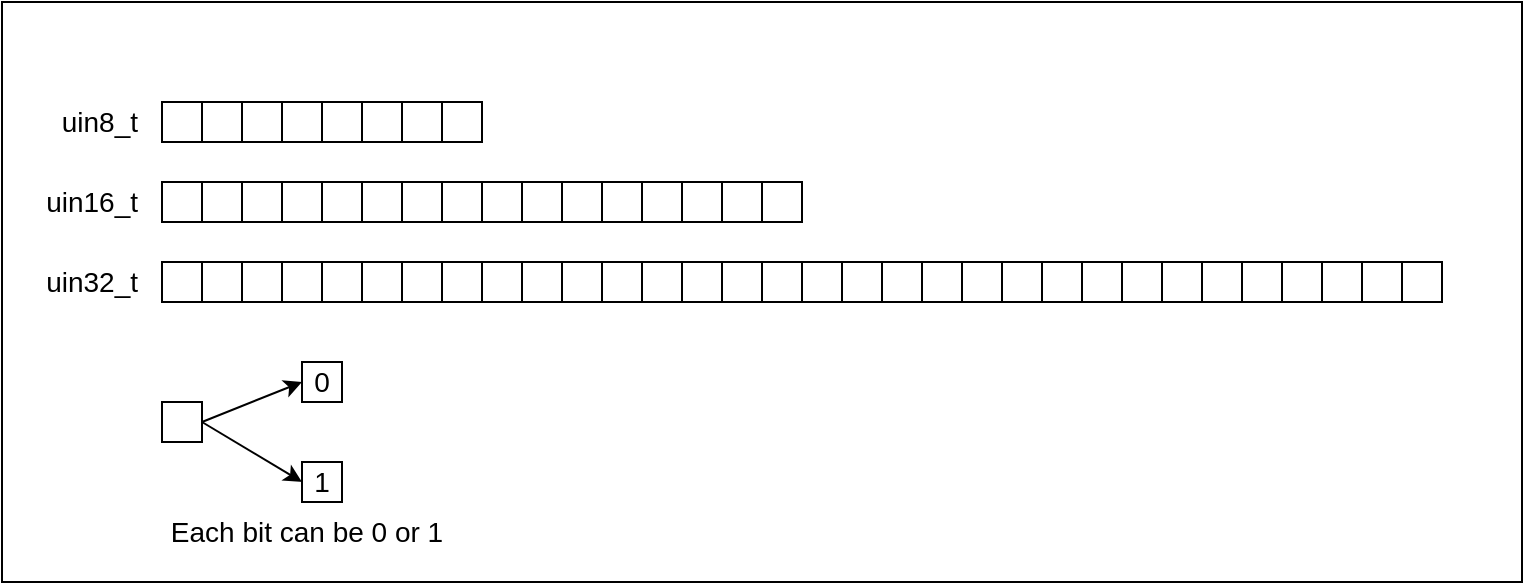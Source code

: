 <mxfile version="20.8.20" type="device"><diagram name="Page-1" id="4PCWjBSurxBVD5aBCst1"><mxGraphModel dx="1114" dy="578" grid="1" gridSize="10" guides="1" tooltips="1" connect="1" arrows="1" fold="1" page="1" pageScale="1" pageWidth="850" pageHeight="1100" math="0" shadow="0"><root><mxCell id="0"/><mxCell id="1" parent="0"/><mxCell id="AHR2nnYiNMatA7-mX4rD-439" value="" style="rounded=0;whiteSpace=wrap;html=1;labelBackgroundColor=none;fontSize=14;fontColor=#000000;" vertex="1" parent="1"><mxGeometry x="200" y="330" width="760" height="290" as="geometry"/></mxCell><mxCell id="AHR2nnYiNMatA7-mX4rD-221" value="" style="rounded=0;whiteSpace=wrap;html=1;labelBackgroundColor=none;fontSize=14;fontColor=#000000;" vertex="1" parent="1"><mxGeometry x="420" y="380" width="20" height="20" as="geometry"/></mxCell><mxCell id="AHR2nnYiNMatA7-mX4rD-222" value="" style="rounded=0;whiteSpace=wrap;html=1;labelBackgroundColor=none;fontSize=14;fontColor=#000000;" vertex="1" parent="1"><mxGeometry x="400" y="380" width="20" height="20" as="geometry"/></mxCell><mxCell id="AHR2nnYiNMatA7-mX4rD-223" value="" style="rounded=0;whiteSpace=wrap;html=1;labelBackgroundColor=none;fontSize=14;fontColor=#000000;" vertex="1" parent="1"><mxGeometry x="380" y="380" width="20" height="20" as="geometry"/></mxCell><mxCell id="AHR2nnYiNMatA7-mX4rD-224" value="" style="rounded=0;whiteSpace=wrap;html=1;labelBackgroundColor=none;fontSize=14;fontColor=#000000;" vertex="1" parent="1"><mxGeometry x="360" y="380" width="20" height="20" as="geometry"/></mxCell><mxCell id="AHR2nnYiNMatA7-mX4rD-225" value="" style="rounded=0;whiteSpace=wrap;html=1;labelBackgroundColor=none;fontSize=14;fontColor=#000000;" vertex="1" parent="1"><mxGeometry x="340" y="380" width="20" height="20" as="geometry"/></mxCell><mxCell id="AHR2nnYiNMatA7-mX4rD-226" value="" style="rounded=0;whiteSpace=wrap;html=1;labelBackgroundColor=none;fontSize=14;fontColor=#000000;" vertex="1" parent="1"><mxGeometry x="320" y="380" width="20" height="20" as="geometry"/></mxCell><mxCell id="AHR2nnYiNMatA7-mX4rD-227" value="" style="rounded=0;whiteSpace=wrap;html=1;labelBackgroundColor=none;fontSize=14;fontColor=#000000;" vertex="1" parent="1"><mxGeometry x="300" y="380" width="20" height="20" as="geometry"/></mxCell><mxCell id="AHR2nnYiNMatA7-mX4rD-228" value="" style="rounded=0;whiteSpace=wrap;html=1;labelBackgroundColor=none;fontSize=14;fontColor=#000000;" vertex="1" parent="1"><mxGeometry x="280" y="380" width="20" height="20" as="geometry"/></mxCell><mxCell id="AHR2nnYiNMatA7-mX4rD-254" value="" style="rounded=0;whiteSpace=wrap;html=1;labelBackgroundColor=none;fontSize=14;fontColor=#000000;" vertex="1" parent="1"><mxGeometry x="420" y="420" width="20" height="20" as="geometry"/></mxCell><mxCell id="AHR2nnYiNMatA7-mX4rD-255" value="" style="rounded=0;whiteSpace=wrap;html=1;labelBackgroundColor=none;fontSize=14;fontColor=#000000;" vertex="1" parent="1"><mxGeometry x="400" y="420" width="20" height="20" as="geometry"/></mxCell><mxCell id="AHR2nnYiNMatA7-mX4rD-256" value="" style="rounded=0;whiteSpace=wrap;html=1;labelBackgroundColor=none;fontSize=14;fontColor=#000000;" vertex="1" parent="1"><mxGeometry x="380" y="420" width="20" height="20" as="geometry"/></mxCell><mxCell id="AHR2nnYiNMatA7-mX4rD-257" value="" style="rounded=0;whiteSpace=wrap;html=1;labelBackgroundColor=none;fontSize=14;fontColor=#000000;" vertex="1" parent="1"><mxGeometry x="360" y="420" width="20" height="20" as="geometry"/></mxCell><mxCell id="AHR2nnYiNMatA7-mX4rD-258" value="" style="rounded=0;whiteSpace=wrap;html=1;labelBackgroundColor=none;fontSize=14;fontColor=#000000;" vertex="1" parent="1"><mxGeometry x="340" y="420" width="20" height="20" as="geometry"/></mxCell><mxCell id="AHR2nnYiNMatA7-mX4rD-259" value="" style="rounded=0;whiteSpace=wrap;html=1;labelBackgroundColor=none;fontSize=14;fontColor=#000000;" vertex="1" parent="1"><mxGeometry x="320" y="420" width="20" height="20" as="geometry"/></mxCell><mxCell id="AHR2nnYiNMatA7-mX4rD-260" value="" style="rounded=0;whiteSpace=wrap;html=1;labelBackgroundColor=none;fontSize=14;fontColor=#000000;" vertex="1" parent="1"><mxGeometry x="300" y="420" width="20" height="20" as="geometry"/></mxCell><mxCell id="AHR2nnYiNMatA7-mX4rD-261" value="" style="rounded=0;whiteSpace=wrap;html=1;labelBackgroundColor=none;fontSize=14;fontColor=#000000;" vertex="1" parent="1"><mxGeometry x="280" y="420" width="20" height="20" as="geometry"/></mxCell><mxCell id="AHR2nnYiNMatA7-mX4rD-262" value="" style="rounded=0;whiteSpace=wrap;html=1;labelBackgroundColor=none;fontSize=14;fontColor=#000000;" vertex="1" parent="1"><mxGeometry x="580" y="420" width="20" height="20" as="geometry"/></mxCell><mxCell id="AHR2nnYiNMatA7-mX4rD-263" value="" style="rounded=0;whiteSpace=wrap;html=1;labelBackgroundColor=none;fontSize=14;fontColor=#000000;" vertex="1" parent="1"><mxGeometry x="560" y="420" width="20" height="20" as="geometry"/></mxCell><mxCell id="AHR2nnYiNMatA7-mX4rD-264" value="" style="rounded=0;whiteSpace=wrap;html=1;labelBackgroundColor=none;fontSize=14;fontColor=#000000;" vertex="1" parent="1"><mxGeometry x="540" y="420" width="20" height="20" as="geometry"/></mxCell><mxCell id="AHR2nnYiNMatA7-mX4rD-265" value="" style="rounded=0;whiteSpace=wrap;html=1;labelBackgroundColor=none;fontSize=14;fontColor=#000000;" vertex="1" parent="1"><mxGeometry x="520" y="420" width="20" height="20" as="geometry"/></mxCell><mxCell id="AHR2nnYiNMatA7-mX4rD-266" value="" style="rounded=0;whiteSpace=wrap;html=1;labelBackgroundColor=none;fontSize=14;fontColor=#000000;" vertex="1" parent="1"><mxGeometry x="500" y="420" width="20" height="20" as="geometry"/></mxCell><mxCell id="AHR2nnYiNMatA7-mX4rD-267" value="" style="rounded=0;whiteSpace=wrap;html=1;labelBackgroundColor=none;fontSize=14;fontColor=#000000;" vertex="1" parent="1"><mxGeometry x="480" y="420" width="20" height="20" as="geometry"/></mxCell><mxCell id="AHR2nnYiNMatA7-mX4rD-268" value="" style="rounded=0;whiteSpace=wrap;html=1;labelBackgroundColor=none;fontSize=14;fontColor=#000000;" vertex="1" parent="1"><mxGeometry x="460" y="420" width="20" height="20" as="geometry"/></mxCell><mxCell id="AHR2nnYiNMatA7-mX4rD-269" value="" style="rounded=0;whiteSpace=wrap;html=1;labelBackgroundColor=none;fontSize=14;fontColor=#000000;" vertex="1" parent="1"><mxGeometry x="440" y="420" width="20" height="20" as="geometry"/></mxCell><mxCell id="AHR2nnYiNMatA7-mX4rD-334" value="" style="rounded=0;whiteSpace=wrap;html=1;labelBackgroundColor=none;fontSize=14;fontColor=#000000;" vertex="1" parent="1"><mxGeometry x="420" y="460" width="20" height="20" as="geometry"/></mxCell><mxCell id="AHR2nnYiNMatA7-mX4rD-335" value="" style="rounded=0;whiteSpace=wrap;html=1;labelBackgroundColor=none;fontSize=14;fontColor=#000000;" vertex="1" parent="1"><mxGeometry x="400" y="460" width="20" height="20" as="geometry"/></mxCell><mxCell id="AHR2nnYiNMatA7-mX4rD-336" value="" style="rounded=0;whiteSpace=wrap;html=1;labelBackgroundColor=none;fontSize=14;fontColor=#000000;" vertex="1" parent="1"><mxGeometry x="380" y="460" width="20" height="20" as="geometry"/></mxCell><mxCell id="AHR2nnYiNMatA7-mX4rD-337" value="" style="rounded=0;whiteSpace=wrap;html=1;labelBackgroundColor=none;fontSize=14;fontColor=#000000;" vertex="1" parent="1"><mxGeometry x="360" y="460" width="20" height="20" as="geometry"/></mxCell><mxCell id="AHR2nnYiNMatA7-mX4rD-338" value="" style="rounded=0;whiteSpace=wrap;html=1;labelBackgroundColor=none;fontSize=14;fontColor=#000000;" vertex="1" parent="1"><mxGeometry x="340" y="460" width="20" height="20" as="geometry"/></mxCell><mxCell id="AHR2nnYiNMatA7-mX4rD-339" value="" style="rounded=0;whiteSpace=wrap;html=1;labelBackgroundColor=none;fontSize=14;fontColor=#000000;" vertex="1" parent="1"><mxGeometry x="320" y="460" width="20" height="20" as="geometry"/></mxCell><mxCell id="AHR2nnYiNMatA7-mX4rD-340" value="" style="rounded=0;whiteSpace=wrap;html=1;labelBackgroundColor=none;fontSize=14;fontColor=#000000;" vertex="1" parent="1"><mxGeometry x="300" y="460" width="20" height="20" as="geometry"/></mxCell><mxCell id="AHR2nnYiNMatA7-mX4rD-341" value="" style="rounded=0;whiteSpace=wrap;html=1;labelBackgroundColor=none;fontSize=14;fontColor=#000000;" vertex="1" parent="1"><mxGeometry x="280" y="460" width="20" height="20" as="geometry"/></mxCell><mxCell id="AHR2nnYiNMatA7-mX4rD-342" value="" style="rounded=0;whiteSpace=wrap;html=1;labelBackgroundColor=none;fontSize=14;fontColor=#000000;" vertex="1" parent="1"><mxGeometry x="580" y="460" width="20" height="20" as="geometry"/></mxCell><mxCell id="AHR2nnYiNMatA7-mX4rD-343" value="" style="rounded=0;whiteSpace=wrap;html=1;labelBackgroundColor=none;fontSize=14;fontColor=#000000;" vertex="1" parent="1"><mxGeometry x="560" y="460" width="20" height="20" as="geometry"/></mxCell><mxCell id="AHR2nnYiNMatA7-mX4rD-344" value="" style="rounded=0;whiteSpace=wrap;html=1;labelBackgroundColor=none;fontSize=14;fontColor=#000000;" vertex="1" parent="1"><mxGeometry x="540" y="460" width="20" height="20" as="geometry"/></mxCell><mxCell id="AHR2nnYiNMatA7-mX4rD-345" value="" style="rounded=0;whiteSpace=wrap;html=1;labelBackgroundColor=none;fontSize=14;fontColor=#000000;" vertex="1" parent="1"><mxGeometry x="520" y="460" width="20" height="20" as="geometry"/></mxCell><mxCell id="AHR2nnYiNMatA7-mX4rD-346" value="" style="rounded=0;whiteSpace=wrap;html=1;labelBackgroundColor=none;fontSize=14;fontColor=#000000;" vertex="1" parent="1"><mxGeometry x="500" y="460" width="20" height="20" as="geometry"/></mxCell><mxCell id="AHR2nnYiNMatA7-mX4rD-347" value="" style="rounded=0;whiteSpace=wrap;html=1;labelBackgroundColor=none;fontSize=14;fontColor=#000000;" vertex="1" parent="1"><mxGeometry x="480" y="460" width="20" height="20" as="geometry"/></mxCell><mxCell id="AHR2nnYiNMatA7-mX4rD-348" value="" style="rounded=0;whiteSpace=wrap;html=1;labelBackgroundColor=none;fontSize=14;fontColor=#000000;" vertex="1" parent="1"><mxGeometry x="460" y="460" width="20" height="20" as="geometry"/></mxCell><mxCell id="AHR2nnYiNMatA7-mX4rD-349" value="" style="rounded=0;whiteSpace=wrap;html=1;labelBackgroundColor=none;fontSize=14;fontColor=#000000;" vertex="1" parent="1"><mxGeometry x="440" y="460" width="20" height="20" as="geometry"/></mxCell><mxCell id="AHR2nnYiNMatA7-mX4rD-350" value="" style="rounded=0;whiteSpace=wrap;html=1;labelBackgroundColor=none;fontSize=14;fontColor=#000000;" vertex="1" parent="1"><mxGeometry x="740" y="460" width="20" height="20" as="geometry"/></mxCell><mxCell id="AHR2nnYiNMatA7-mX4rD-351" value="" style="rounded=0;whiteSpace=wrap;html=1;labelBackgroundColor=none;fontSize=14;fontColor=#000000;" vertex="1" parent="1"><mxGeometry x="720" y="460" width="20" height="20" as="geometry"/></mxCell><mxCell id="AHR2nnYiNMatA7-mX4rD-352" value="" style="rounded=0;whiteSpace=wrap;html=1;labelBackgroundColor=none;fontSize=14;fontColor=#000000;" vertex="1" parent="1"><mxGeometry x="700" y="460" width="20" height="20" as="geometry"/></mxCell><mxCell id="AHR2nnYiNMatA7-mX4rD-353" value="" style="rounded=0;whiteSpace=wrap;html=1;labelBackgroundColor=none;fontSize=14;fontColor=#000000;" vertex="1" parent="1"><mxGeometry x="680" y="460" width="20" height="20" as="geometry"/></mxCell><mxCell id="AHR2nnYiNMatA7-mX4rD-354" value="" style="rounded=0;whiteSpace=wrap;html=1;labelBackgroundColor=none;fontSize=14;fontColor=#000000;" vertex="1" parent="1"><mxGeometry x="660" y="460" width="20" height="20" as="geometry"/></mxCell><mxCell id="AHR2nnYiNMatA7-mX4rD-355" value="" style="rounded=0;whiteSpace=wrap;html=1;labelBackgroundColor=none;fontSize=14;fontColor=#000000;" vertex="1" parent="1"><mxGeometry x="640" y="460" width="20" height="20" as="geometry"/></mxCell><mxCell id="AHR2nnYiNMatA7-mX4rD-356" value="" style="rounded=0;whiteSpace=wrap;html=1;labelBackgroundColor=none;fontSize=14;fontColor=#000000;" vertex="1" parent="1"><mxGeometry x="620" y="460" width="20" height="20" as="geometry"/></mxCell><mxCell id="AHR2nnYiNMatA7-mX4rD-357" value="" style="rounded=0;whiteSpace=wrap;html=1;labelBackgroundColor=none;fontSize=14;fontColor=#000000;" vertex="1" parent="1"><mxGeometry x="600" y="460" width="20" height="20" as="geometry"/></mxCell><mxCell id="AHR2nnYiNMatA7-mX4rD-358" value="" style="rounded=0;whiteSpace=wrap;html=1;labelBackgroundColor=none;fontSize=14;fontColor=#000000;" vertex="1" parent="1"><mxGeometry x="900" y="460" width="20" height="20" as="geometry"/></mxCell><mxCell id="AHR2nnYiNMatA7-mX4rD-359" value="" style="rounded=0;whiteSpace=wrap;html=1;labelBackgroundColor=none;fontSize=14;fontColor=#000000;" vertex="1" parent="1"><mxGeometry x="880" y="460" width="20" height="20" as="geometry"/></mxCell><mxCell id="AHR2nnYiNMatA7-mX4rD-360" value="" style="rounded=0;whiteSpace=wrap;html=1;labelBackgroundColor=none;fontSize=14;fontColor=#000000;" vertex="1" parent="1"><mxGeometry x="860" y="460" width="20" height="20" as="geometry"/></mxCell><mxCell id="AHR2nnYiNMatA7-mX4rD-361" value="" style="rounded=0;whiteSpace=wrap;html=1;labelBackgroundColor=none;fontSize=14;fontColor=#000000;" vertex="1" parent="1"><mxGeometry x="840" y="460" width="20" height="20" as="geometry"/></mxCell><mxCell id="AHR2nnYiNMatA7-mX4rD-362" value="" style="rounded=0;whiteSpace=wrap;html=1;labelBackgroundColor=none;fontSize=14;fontColor=#000000;" vertex="1" parent="1"><mxGeometry x="820" y="460" width="20" height="20" as="geometry"/></mxCell><mxCell id="AHR2nnYiNMatA7-mX4rD-363" value="" style="rounded=0;whiteSpace=wrap;html=1;labelBackgroundColor=none;fontSize=14;fontColor=#000000;" vertex="1" parent="1"><mxGeometry x="800" y="460" width="20" height="20" as="geometry"/></mxCell><mxCell id="AHR2nnYiNMatA7-mX4rD-364" value="" style="rounded=0;whiteSpace=wrap;html=1;labelBackgroundColor=none;fontSize=14;fontColor=#000000;" vertex="1" parent="1"><mxGeometry x="780" y="460" width="20" height="20" as="geometry"/></mxCell><mxCell id="AHR2nnYiNMatA7-mX4rD-365" value="" style="rounded=0;whiteSpace=wrap;html=1;labelBackgroundColor=none;fontSize=14;fontColor=#000000;" vertex="1" parent="1"><mxGeometry x="760" y="460" width="20" height="20" as="geometry"/></mxCell><mxCell id="AHR2nnYiNMatA7-mX4rD-430" value="&lt;div align=&quot;right&quot;&gt;uin8_t&lt;/div&gt;" style="text;html=1;strokeColor=none;fillColor=none;align=right;verticalAlign=middle;whiteSpace=wrap;rounded=0;fontSize=14;fontColor=#000000;" vertex="1" parent="1"><mxGeometry x="210" y="375" width="60" height="30" as="geometry"/></mxCell><mxCell id="AHR2nnYiNMatA7-mX4rD-431" value="&lt;div align=&quot;right&quot;&gt;uin16_t&lt;/div&gt;" style="text;html=1;strokeColor=none;fillColor=none;align=right;verticalAlign=middle;whiteSpace=wrap;rounded=0;fontSize=14;fontColor=#000000;" vertex="1" parent="1"><mxGeometry x="210" y="415" width="60" height="30" as="geometry"/></mxCell><mxCell id="AHR2nnYiNMatA7-mX4rD-432" value="&lt;div align=&quot;right&quot;&gt;uin32_t&lt;/div&gt;" style="text;html=1;strokeColor=none;fillColor=none;align=right;verticalAlign=middle;whiteSpace=wrap;rounded=0;fontSize=14;fontColor=#000000;" vertex="1" parent="1"><mxGeometry x="210" y="455" width="60" height="30" as="geometry"/></mxCell><mxCell id="AHR2nnYiNMatA7-mX4rD-433" value="" style="rounded=0;whiteSpace=wrap;html=1;labelBackgroundColor=none;fontSize=14;fontColor=#000000;" vertex="1" parent="1"><mxGeometry x="280" y="530" width="20" height="20" as="geometry"/></mxCell><mxCell id="AHR2nnYiNMatA7-mX4rD-434" value="0" style="rounded=0;whiteSpace=wrap;html=1;labelBackgroundColor=none;fontSize=14;fontColor=#000000;" vertex="1" parent="1"><mxGeometry x="350" y="510" width="20" height="20" as="geometry"/></mxCell><mxCell id="AHR2nnYiNMatA7-mX4rD-435" value="1" style="rounded=0;whiteSpace=wrap;html=1;labelBackgroundColor=none;fontSize=14;fontColor=#000000;" vertex="1" parent="1"><mxGeometry x="350" y="560" width="20" height="20" as="geometry"/></mxCell><mxCell id="AHR2nnYiNMatA7-mX4rD-436" value="" style="endArrow=classic;html=1;rounded=0;fontSize=14;fontColor=#000000;exitX=1;exitY=0.5;exitDx=0;exitDy=0;entryX=0;entryY=0.5;entryDx=0;entryDy=0;" edge="1" parent="1" source="AHR2nnYiNMatA7-mX4rD-433" target="AHR2nnYiNMatA7-mX4rD-434"><mxGeometry width="50" height="50" relative="1" as="geometry"><mxPoint x="650" y="590" as="sourcePoint"/><mxPoint x="700" y="540" as="targetPoint"/></mxGeometry></mxCell><mxCell id="AHR2nnYiNMatA7-mX4rD-437" value="" style="endArrow=classic;html=1;rounded=0;fontSize=14;fontColor=#000000;exitX=1;exitY=0.5;exitDx=0;exitDy=0;entryX=0;entryY=0.5;entryDx=0;entryDy=0;" edge="1" parent="1" source="AHR2nnYiNMatA7-mX4rD-433" target="AHR2nnYiNMatA7-mX4rD-435"><mxGeometry width="50" height="50" relative="1" as="geometry"><mxPoint x="650" y="590" as="sourcePoint"/><mxPoint x="700" y="540" as="targetPoint"/></mxGeometry></mxCell><mxCell id="AHR2nnYiNMatA7-mX4rD-438" value="Each bit can be 0 or 1" style="text;html=1;strokeColor=none;fillColor=none;align=center;verticalAlign=middle;whiteSpace=wrap;rounded=0;fontSize=14;fontColor=#000000;" vertex="1" parent="1"><mxGeometry x="280" y="580" width="145" height="30" as="geometry"/></mxCell></root></mxGraphModel></diagram></mxfile>